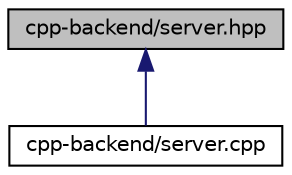 digraph "cpp-backend/server.hpp"
{
 // LATEX_PDF_SIZE
  edge [fontname="Helvetica",fontsize="10",labelfontname="Helvetica",labelfontsize="10"];
  node [fontname="Helvetica",fontsize="10",shape=record];
  Node1 [label="cpp-backend/server.hpp",height=0.2,width=0.4,color="black", fillcolor="grey75", style="filled", fontcolor="black",tooltip="Declaration of the weather service gRPC server."];
  Node1 -> Node2 [dir="back",color="midnightblue",fontsize="10",style="solid",fontname="Helvetica"];
  Node2 [label="cpp-backend/server.cpp",height=0.2,width=0.4,color="black", fillcolor="white", style="filled",URL="$server_8cpp.html",tooltip="Implementation of a gRPC server for weather services."];
}
